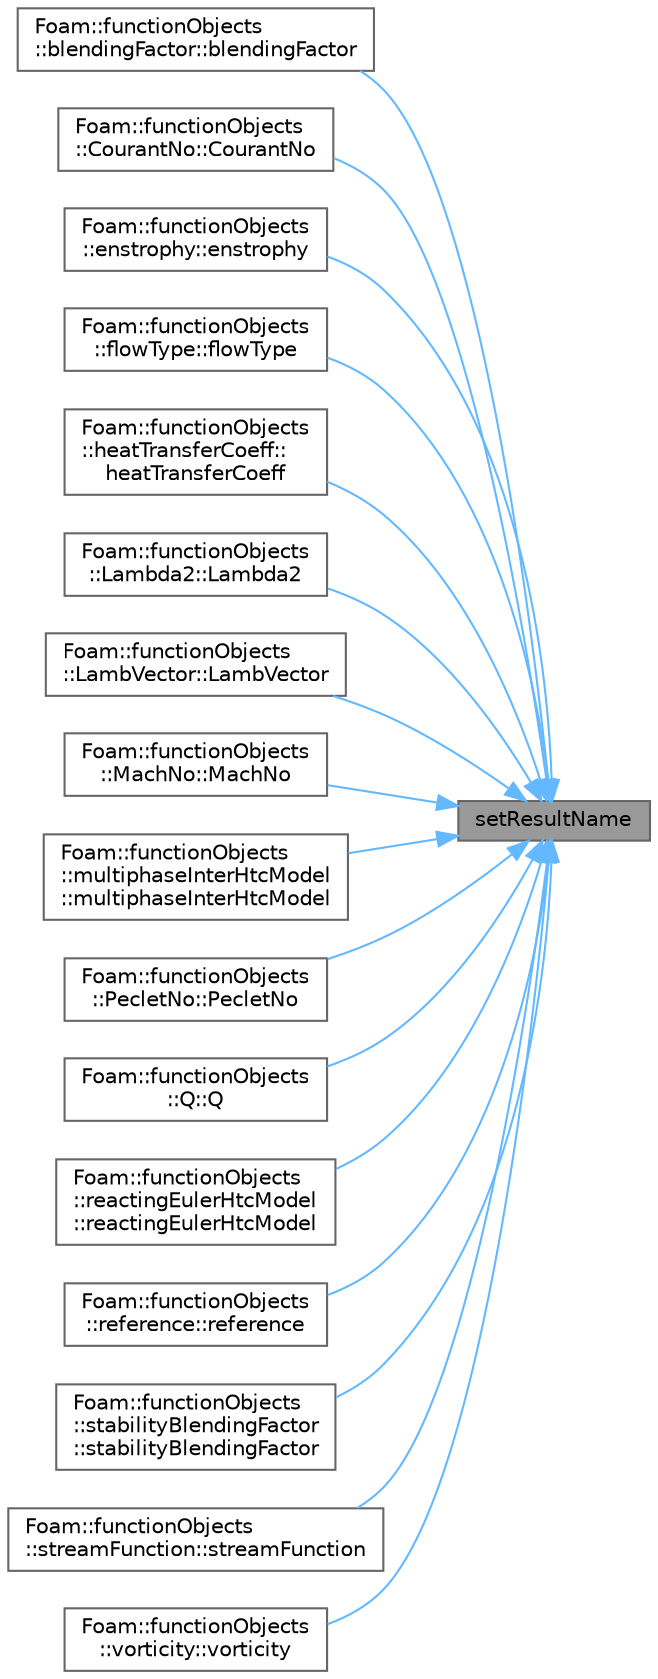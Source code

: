 digraph "setResultName"
{
 // LATEX_PDF_SIZE
  bgcolor="transparent";
  edge [fontname=Helvetica,fontsize=10,labelfontname=Helvetica,labelfontsize=10];
  node [fontname=Helvetica,fontsize=10,shape=box,height=0.2,width=0.4];
  rankdir="RL";
  Node1 [id="Node000001",label="setResultName",height=0.2,width=0.4,color="gray40", fillcolor="grey60", style="filled", fontcolor="black",tooltip=" "];
  Node1 -> Node2 [id="edge1_Node000001_Node000002",dir="back",color="steelblue1",style="solid",tooltip=" "];
  Node2 [id="Node000002",label="Foam::functionObjects\l::blendingFactor::blendingFactor",height=0.2,width=0.4,color="grey40", fillcolor="white", style="filled",URL="$classFoam_1_1functionObjects_1_1blendingFactor.html#abb4cbc7464be55be8639eff18b97e289",tooltip=" "];
  Node1 -> Node3 [id="edge2_Node000001_Node000003",dir="back",color="steelblue1",style="solid",tooltip=" "];
  Node3 [id="Node000003",label="Foam::functionObjects\l::CourantNo::CourantNo",height=0.2,width=0.4,color="grey40", fillcolor="white", style="filled",URL="$classFoam_1_1functionObjects_1_1CourantNo.html#af5da9784ecca7f650bf420444fd371c4",tooltip=" "];
  Node1 -> Node4 [id="edge3_Node000001_Node000004",dir="back",color="steelblue1",style="solid",tooltip=" "];
  Node4 [id="Node000004",label="Foam::functionObjects\l::enstrophy::enstrophy",height=0.2,width=0.4,color="grey40", fillcolor="white", style="filled",URL="$classFoam_1_1functionObjects_1_1enstrophy.html#ab2d2ddb6365b7df22b12f69d07dbd2ea",tooltip=" "];
  Node1 -> Node5 [id="edge4_Node000001_Node000005",dir="back",color="steelblue1",style="solid",tooltip=" "];
  Node5 [id="Node000005",label="Foam::functionObjects\l::flowType::flowType",height=0.2,width=0.4,color="grey40", fillcolor="white", style="filled",URL="$classFoam_1_1functionObjects_1_1flowType.html#a554a0c4893ecc679a02e273d8f25ab27",tooltip=" "];
  Node1 -> Node6 [id="edge5_Node000001_Node000006",dir="back",color="steelblue1",style="solid",tooltip=" "];
  Node6 [id="Node000006",label="Foam::functionObjects\l::heatTransferCoeff::\lheatTransferCoeff",height=0.2,width=0.4,color="grey40", fillcolor="white", style="filled",URL="$classFoam_1_1functionObjects_1_1heatTransferCoeff.html#acc5b0fd2a29eff0a0190c730daf54495",tooltip=" "];
  Node1 -> Node7 [id="edge6_Node000001_Node000007",dir="back",color="steelblue1",style="solid",tooltip=" "];
  Node7 [id="Node000007",label="Foam::functionObjects\l::Lambda2::Lambda2",height=0.2,width=0.4,color="grey40", fillcolor="white", style="filled",URL="$classFoam_1_1functionObjects_1_1Lambda2.html#a6f9b535160342864dc2f6518332e588d",tooltip=" "];
  Node1 -> Node8 [id="edge7_Node000001_Node000008",dir="back",color="steelblue1",style="solid",tooltip=" "];
  Node8 [id="Node000008",label="Foam::functionObjects\l::LambVector::LambVector",height=0.2,width=0.4,color="grey40", fillcolor="white", style="filled",URL="$classFoam_1_1functionObjects_1_1LambVector.html#aa8991ca55e392aa7887f8550ba2f4c70",tooltip=" "];
  Node1 -> Node9 [id="edge8_Node000001_Node000009",dir="back",color="steelblue1",style="solid",tooltip=" "];
  Node9 [id="Node000009",label="Foam::functionObjects\l::MachNo::MachNo",height=0.2,width=0.4,color="grey40", fillcolor="white", style="filled",URL="$classFoam_1_1functionObjects_1_1MachNo.html#a5966ac9574dc74aa363bd6e7777b036a",tooltip=" "];
  Node1 -> Node10 [id="edge9_Node000001_Node000010",dir="back",color="steelblue1",style="solid",tooltip=" "];
  Node10 [id="Node000010",label="Foam::functionObjects\l::multiphaseInterHtcModel\l::multiphaseInterHtcModel",height=0.2,width=0.4,color="grey40", fillcolor="white", style="filled",URL="$classFoam_1_1functionObjects_1_1multiphaseInterHtcModel.html#a12d749f0cf1794087aa8d9dce57e0dd2",tooltip=" "];
  Node1 -> Node11 [id="edge10_Node000001_Node000011",dir="back",color="steelblue1",style="solid",tooltip=" "];
  Node11 [id="Node000011",label="Foam::functionObjects\l::PecletNo::PecletNo",height=0.2,width=0.4,color="grey40", fillcolor="white", style="filled",URL="$classFoam_1_1functionObjects_1_1PecletNo.html#a118c3aa87ac8926933c3eb79464eeeaf",tooltip=" "];
  Node1 -> Node12 [id="edge11_Node000001_Node000012",dir="back",color="steelblue1",style="solid",tooltip=" "];
  Node12 [id="Node000012",label="Foam::functionObjects\l::Q::Q",height=0.2,width=0.4,color="grey40", fillcolor="white", style="filled",URL="$classFoam_1_1functionObjects_1_1Q.html#a277acf9c550bf7688ad39112357ad008",tooltip=" "];
  Node1 -> Node13 [id="edge12_Node000001_Node000013",dir="back",color="steelblue1",style="solid",tooltip=" "];
  Node13 [id="Node000013",label="Foam::functionObjects\l::reactingEulerHtcModel\l::reactingEulerHtcModel",height=0.2,width=0.4,color="grey40", fillcolor="white", style="filled",URL="$classFoam_1_1functionObjects_1_1reactingEulerHtcModel.html#a2cfb892d87e4efc443ec9a842b49fd39",tooltip=" "];
  Node1 -> Node14 [id="edge13_Node000001_Node000014",dir="back",color="steelblue1",style="solid",tooltip=" "];
  Node14 [id="Node000014",label="Foam::functionObjects\l::reference::reference",height=0.2,width=0.4,color="grey40", fillcolor="white", style="filled",URL="$classFoam_1_1functionObjects_1_1reference.html#a6661a8effccafdb3e1659d4fb109dec4",tooltip=" "];
  Node1 -> Node15 [id="edge14_Node000001_Node000015",dir="back",color="steelblue1",style="solid",tooltip=" "];
  Node15 [id="Node000015",label="Foam::functionObjects\l::stabilityBlendingFactor\l::stabilityBlendingFactor",height=0.2,width=0.4,color="grey40", fillcolor="white", style="filled",URL="$classFoam_1_1functionObjects_1_1stabilityBlendingFactor.html#a26c1a513a51634f80daa6264b6a8e1a2",tooltip=" "];
  Node1 -> Node16 [id="edge15_Node000001_Node000016",dir="back",color="steelblue1",style="solid",tooltip=" "];
  Node16 [id="Node000016",label="Foam::functionObjects\l::streamFunction::streamFunction",height=0.2,width=0.4,color="grey40", fillcolor="white", style="filled",URL="$classFoam_1_1functionObjects_1_1streamFunction.html#a52e84ea83470247ef3fb5d696308b252",tooltip=" "];
  Node1 -> Node17 [id="edge16_Node000001_Node000017",dir="back",color="steelblue1",style="solid",tooltip=" "];
  Node17 [id="Node000017",label="Foam::functionObjects\l::vorticity::vorticity",height=0.2,width=0.4,color="grey40", fillcolor="white", style="filled",URL="$classFoam_1_1functionObjects_1_1vorticity.html#adac5fd479b130338c1a2ef14f7da3e60",tooltip=" "];
}
